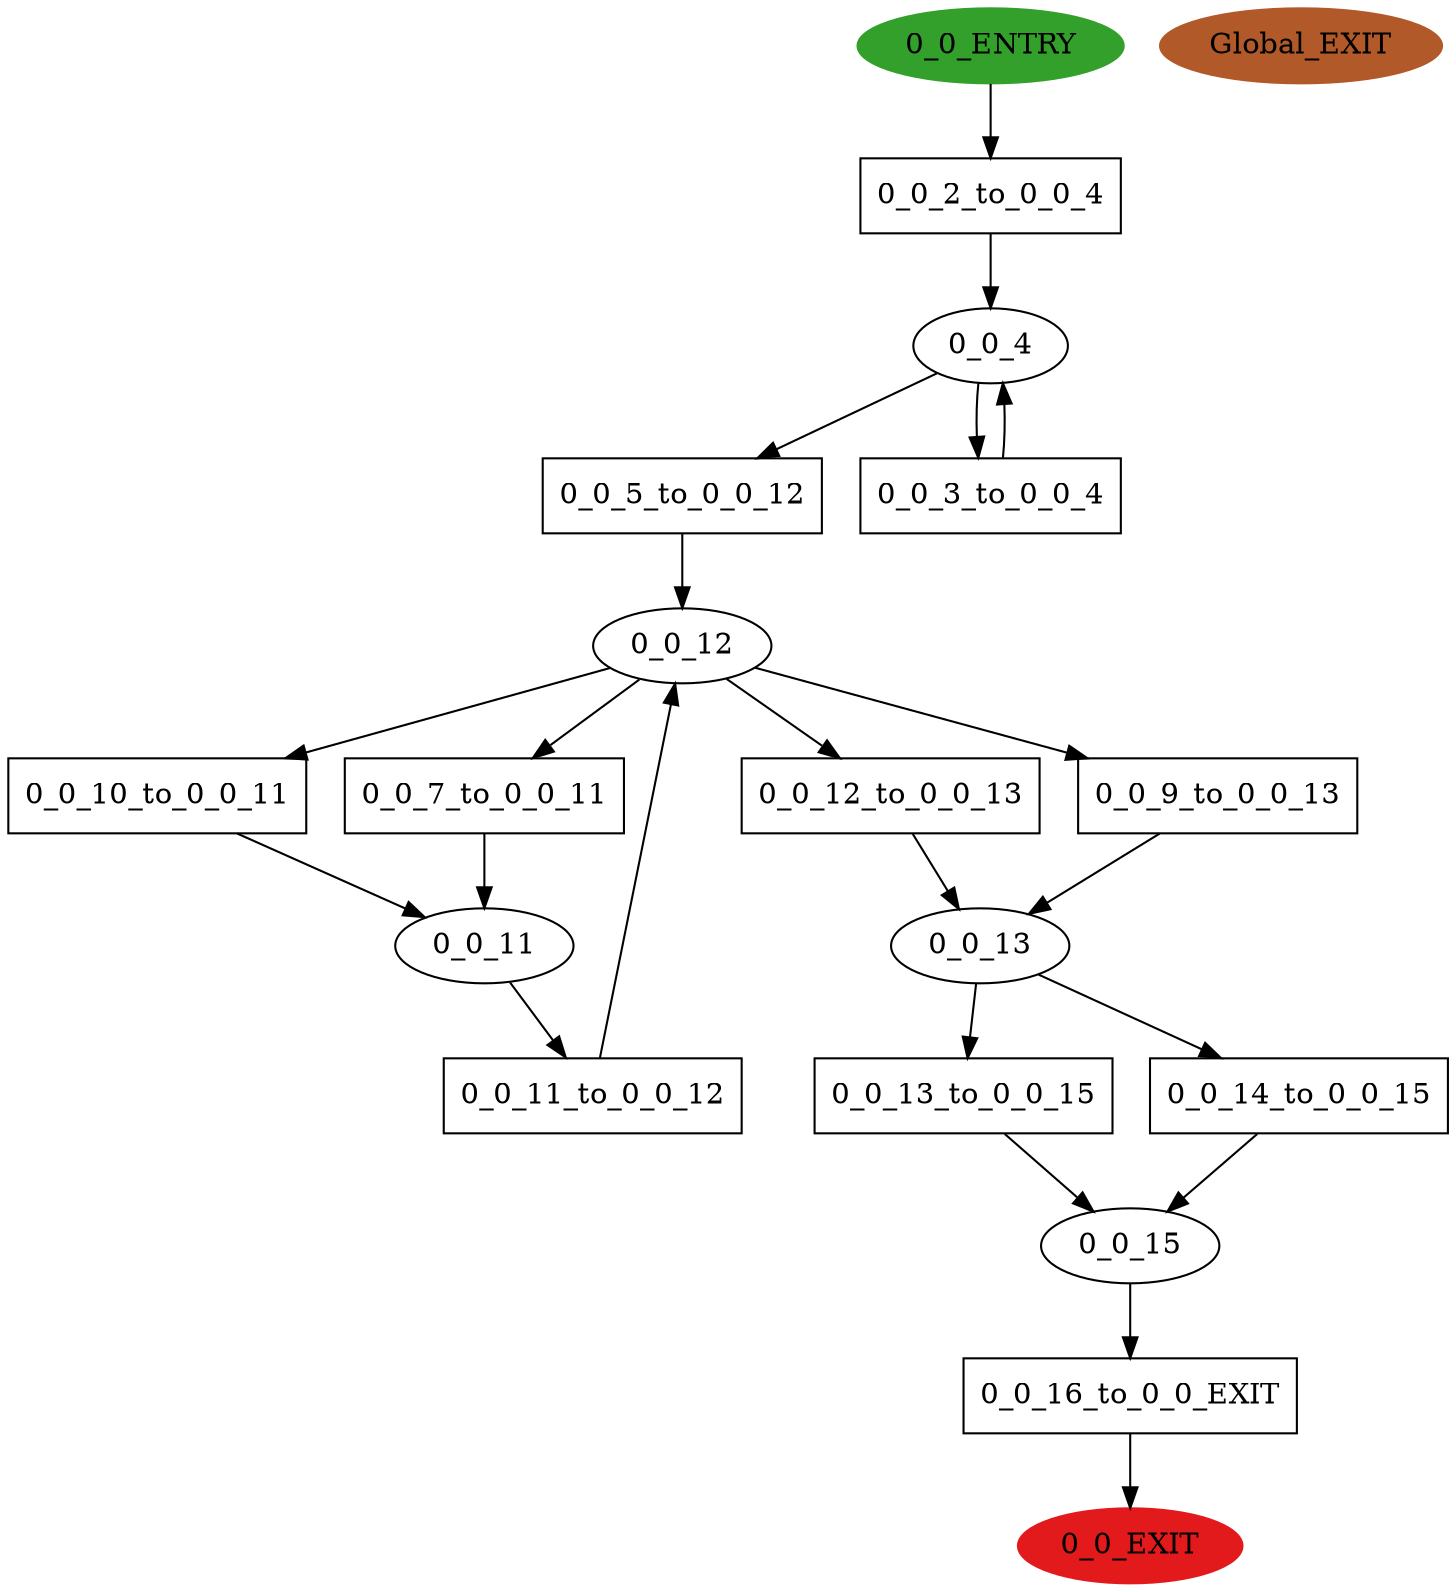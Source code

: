 digraph model { 
compound=true; 
node  [style="filled", colorscheme="paired12"];  "0_0_13" [shape=ellipse, style=""];
  "0_0_15" [shape=ellipse, style=""];
  "0_0_4" [shape=ellipse, style=""];
  "0_0_EXIT" [shape=ellipse, color=6, style=filled];
  "0_0_12" [shape=ellipse, style=""];
  "0_0_11" [shape=ellipse, style=""];
  "Global_EXIT" [shape=ellipse, color=12, style=filled];
  "0_0_ENTRY" [shape=ellipse, color=4, style=filled];
  "0_0_2_to_0_0_4" [shape=box, style=""];
  "0_0_2_to_0_0_4" [label="0_0_2_to_0_0_4\n"];
  "0_0_5_to_0_0_12" [shape=box, style=""];
  "0_0_5_to_0_0_12" [label="0_0_5_to_0_0_12\n"];
  "0_0_16_to_0_0_EXIT" [shape=box, style=""];
  "0_0_16_to_0_0_EXIT" [label="0_0_16_to_0_0_EXIT\n"];
  "0_0_14_to_0_0_15" [shape=box, style=""];
  "0_0_14_to_0_0_15" [label="0_0_14_to_0_0_15\n"];
  "0_0_7_to_0_0_11" [shape=box, style=""];
  "0_0_7_to_0_0_11" [label="0_0_7_to_0_0_11\n"];
  "0_0_9_to_0_0_13" [shape=box, style=""];
  "0_0_9_to_0_0_13" [label="0_0_9_to_0_0_13\n"];
  "0_0_11_to_0_0_12" [shape=box, style=""];
  "0_0_11_to_0_0_12" [label="0_0_11_to_0_0_12\n"];
  "0_0_3_to_0_0_4" [shape=box, style=""];
  "0_0_3_to_0_0_4" [label="0_0_3_to_0_0_4\n"];
  "0_0_10_to_0_0_11" [shape=box, style=""];
  "0_0_10_to_0_0_11" [label="0_0_10_to_0_0_11\n"];
  "0_0_13_to_0_0_15" [shape=box, style=""];
  "0_0_13_to_0_0_15" [label="0_0_13_to_0_0_15\n"];
  "0_0_12_to_0_0_13" [shape=box, style=""];
  "0_0_12_to_0_0_13" [label="0_0_12_to_0_0_13\n"];
  "0_0_12" -> "0_0_9_to_0_0_13" [label="", arrowhead="normal"];
  "0_0_12_to_0_0_13" -> "0_0_13" [label="", arrowhead="normal"];
  "0_0_13" -> "0_0_13_to_0_0_15" [label="", arrowhead="normal"];
  "0_0_13_to_0_0_15" -> "0_0_15" [label="", arrowhead="normal"];
  "0_0_12" -> "0_0_12_to_0_0_13" [label="", arrowhead="normal"];
  "0_0_11" -> "0_0_11_to_0_0_12" [label="", arrowhead="normal"];
  "0_0_2_to_0_0_4" -> "0_0_4" [label="", arrowhead="normal"];
  "0_0_11_to_0_0_12" -> "0_0_12" [label="", arrowhead="normal"];
  "0_0_10_to_0_0_11" -> "0_0_11" [label="", arrowhead="normal"];
  "0_0_16_to_0_0_EXIT" -> "0_0_EXIT" [label="", arrowhead="normal"];
  "0_0_12" -> "0_0_7_to_0_0_11" [label="", arrowhead="normal"];
  "0_0_ENTRY" -> "0_0_2_to_0_0_4" [label="", arrowhead="normal"];
  "0_0_7_to_0_0_11" -> "0_0_11" [label="", arrowhead="normal"];
  "0_0_5_to_0_0_12" -> "0_0_12" [label="", arrowhead="normal"];
  "0_0_13" -> "0_0_14_to_0_0_15" [label="", arrowhead="normal"];
  "0_0_15" -> "0_0_16_to_0_0_EXIT" [label="", arrowhead="normal"];
  "0_0_4" -> "0_0_5_to_0_0_12" [label="", arrowhead="normal"];
  "0_0_12" -> "0_0_10_to_0_0_11" [label="", arrowhead="normal"];
  "0_0_9_to_0_0_13" -> "0_0_13" [label="", arrowhead="normal"];
  "0_0_3_to_0_0_4" -> "0_0_4" [label="", arrowhead="normal"];
  "0_0_4" -> "0_0_3_to_0_0_4" [label="", arrowhead="normal"];
  "0_0_14_to_0_0_15" -> "0_0_15" [label="", arrowhead="normal"];
}

